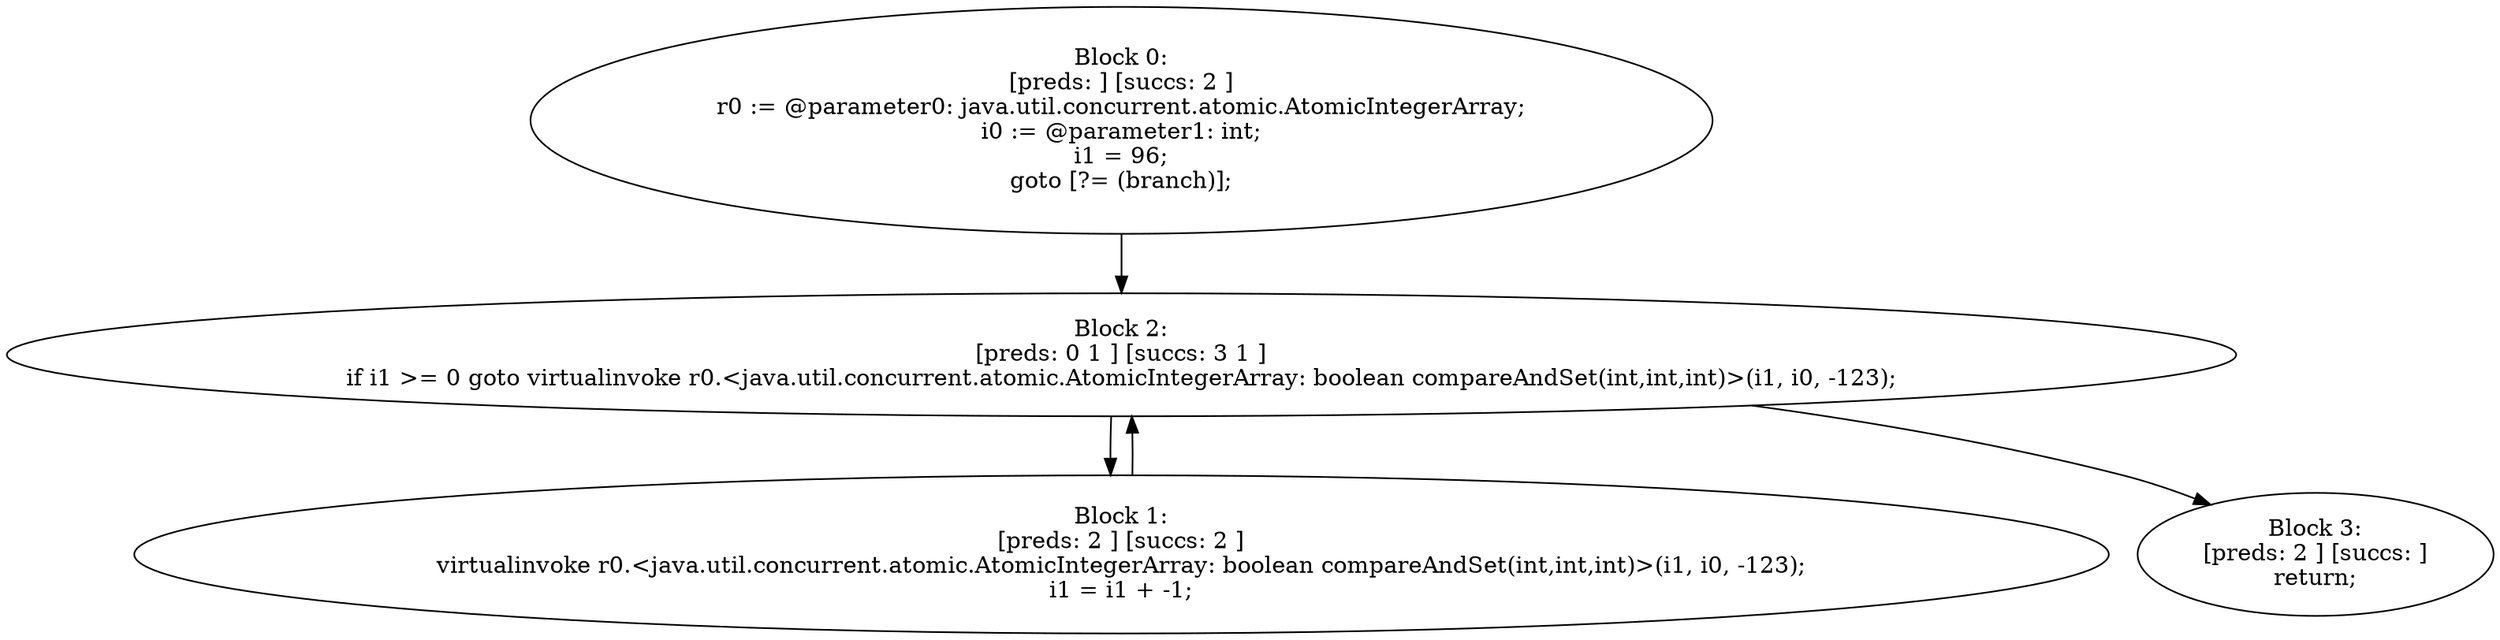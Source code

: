 digraph "unitGraph" {
    "Block 0:
[preds: ] [succs: 2 ]
r0 := @parameter0: java.util.concurrent.atomic.AtomicIntegerArray;
i0 := @parameter1: int;
i1 = 96;
goto [?= (branch)];
"
    "Block 1:
[preds: 2 ] [succs: 2 ]
virtualinvoke r0.<java.util.concurrent.atomic.AtomicIntegerArray: boolean compareAndSet(int,int,int)>(i1, i0, -123);
i1 = i1 + -1;
"
    "Block 2:
[preds: 0 1 ] [succs: 3 1 ]
if i1 >= 0 goto virtualinvoke r0.<java.util.concurrent.atomic.AtomicIntegerArray: boolean compareAndSet(int,int,int)>(i1, i0, -123);
"
    "Block 3:
[preds: 2 ] [succs: ]
return;
"
    "Block 0:
[preds: ] [succs: 2 ]
r0 := @parameter0: java.util.concurrent.atomic.AtomicIntegerArray;
i0 := @parameter1: int;
i1 = 96;
goto [?= (branch)];
"->"Block 2:
[preds: 0 1 ] [succs: 3 1 ]
if i1 >= 0 goto virtualinvoke r0.<java.util.concurrent.atomic.AtomicIntegerArray: boolean compareAndSet(int,int,int)>(i1, i0, -123);
";
    "Block 1:
[preds: 2 ] [succs: 2 ]
virtualinvoke r0.<java.util.concurrent.atomic.AtomicIntegerArray: boolean compareAndSet(int,int,int)>(i1, i0, -123);
i1 = i1 + -1;
"->"Block 2:
[preds: 0 1 ] [succs: 3 1 ]
if i1 >= 0 goto virtualinvoke r0.<java.util.concurrent.atomic.AtomicIntegerArray: boolean compareAndSet(int,int,int)>(i1, i0, -123);
";
    "Block 2:
[preds: 0 1 ] [succs: 3 1 ]
if i1 >= 0 goto virtualinvoke r0.<java.util.concurrent.atomic.AtomicIntegerArray: boolean compareAndSet(int,int,int)>(i1, i0, -123);
"->"Block 3:
[preds: 2 ] [succs: ]
return;
";
    "Block 2:
[preds: 0 1 ] [succs: 3 1 ]
if i1 >= 0 goto virtualinvoke r0.<java.util.concurrent.atomic.AtomicIntegerArray: boolean compareAndSet(int,int,int)>(i1, i0, -123);
"->"Block 1:
[preds: 2 ] [succs: 2 ]
virtualinvoke r0.<java.util.concurrent.atomic.AtomicIntegerArray: boolean compareAndSet(int,int,int)>(i1, i0, -123);
i1 = i1 + -1;
";
}
